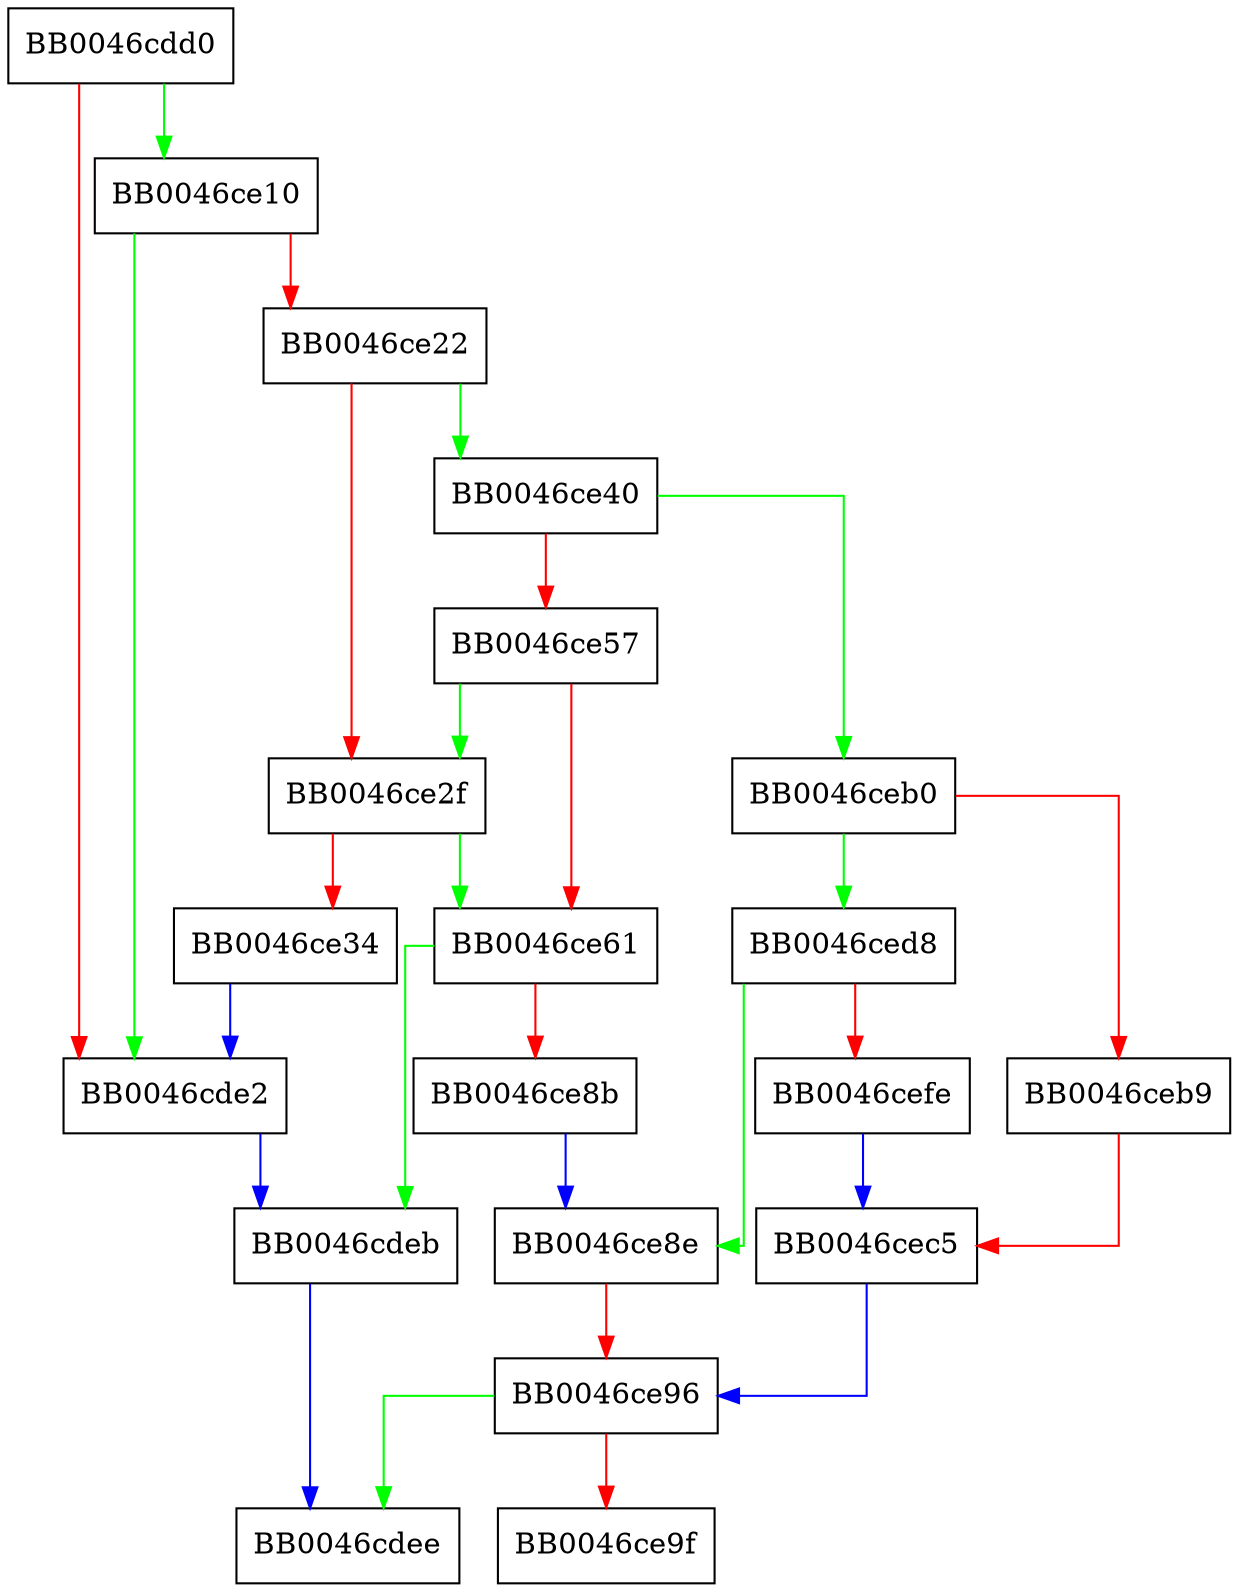 digraph engine_load {
  node [shape="box"];
  graph [splines=ortho];
  BB0046cdd0 -> BB0046ce10 [color="green"];
  BB0046cdd0 -> BB0046cde2 [color="red"];
  BB0046cde2 -> BB0046cdeb [color="blue"];
  BB0046cdeb -> BB0046cdee [color="blue"];
  BB0046ce10 -> BB0046cde2 [color="green"];
  BB0046ce10 -> BB0046ce22 [color="red"];
  BB0046ce22 -> BB0046ce40 [color="green"];
  BB0046ce22 -> BB0046ce2f [color="red"];
  BB0046ce2f -> BB0046ce61 [color="green"];
  BB0046ce2f -> BB0046ce34 [color="red"];
  BB0046ce34 -> BB0046cde2 [color="blue"];
  BB0046ce40 -> BB0046ceb0 [color="green"];
  BB0046ce40 -> BB0046ce57 [color="red"];
  BB0046ce57 -> BB0046ce2f [color="green"];
  BB0046ce57 -> BB0046ce61 [color="red"];
  BB0046ce61 -> BB0046cdeb [color="green"];
  BB0046ce61 -> BB0046ce8b [color="red"];
  BB0046ce8b -> BB0046ce8e [color="blue"];
  BB0046ce8e -> BB0046ce96 [color="red"];
  BB0046ce96 -> BB0046cdee [color="green"];
  BB0046ce96 -> BB0046ce9f [color="red"];
  BB0046ceb0 -> BB0046ced8 [color="green"];
  BB0046ceb0 -> BB0046ceb9 [color="red"];
  BB0046ceb9 -> BB0046cec5 [color="red"];
  BB0046cec5 -> BB0046ce96 [color="blue"];
  BB0046ced8 -> BB0046ce8e [color="green"];
  BB0046ced8 -> BB0046cefe [color="red"];
  BB0046cefe -> BB0046cec5 [color="blue"];
}